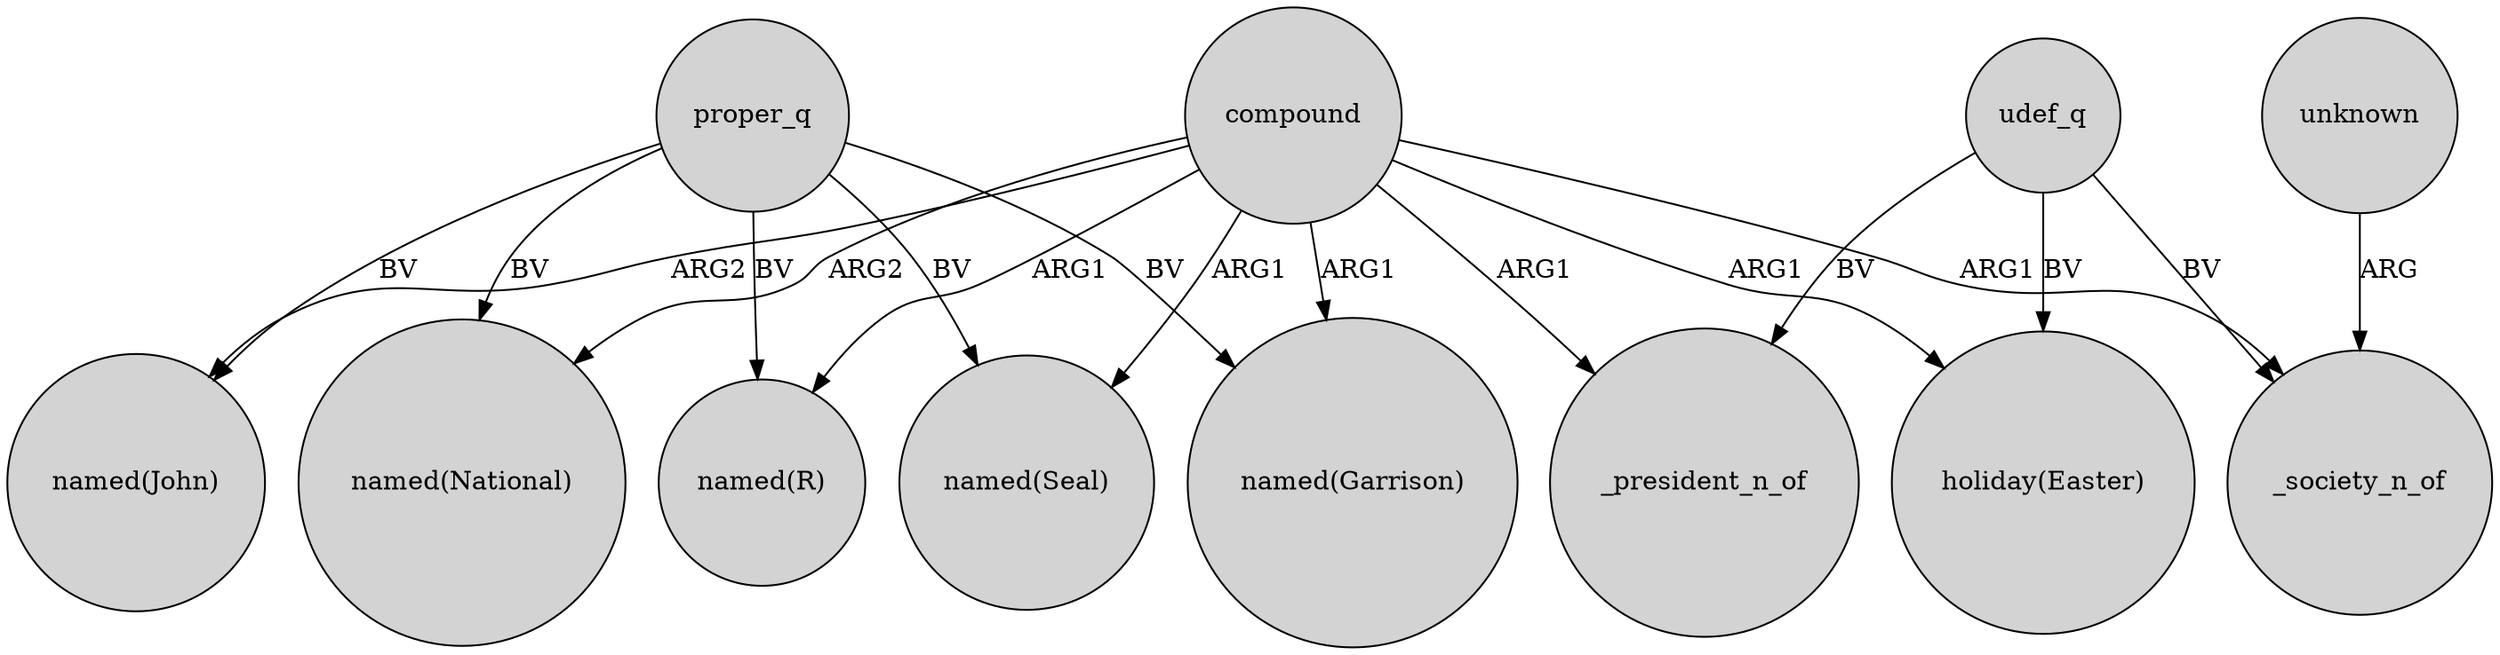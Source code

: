 digraph {
	node [shape=circle style=filled]
	compound -> "named(Garrison)" [label=ARG1]
	compound -> "named(John)" [label=ARG2]
	compound -> "holiday(Easter)" [label=ARG1]
	compound -> _society_n_of [label=ARG1]
	compound -> "named(R)" [label=ARG1]
	unknown -> _society_n_of [label=ARG]
	proper_q -> "named(R)" [label=BV]
	compound -> _president_n_of [label=ARG1]
	udef_q -> _president_n_of [label=BV]
	compound -> "named(Seal)" [label=ARG1]
	udef_q -> "holiday(Easter)" [label=BV]
	proper_q -> "named(National)" [label=BV]
	proper_q -> "named(Seal)" [label=BV]
	proper_q -> "named(Garrison)" [label=BV]
	proper_q -> "named(John)" [label=BV]
	compound -> "named(National)" [label=ARG2]
	udef_q -> _society_n_of [label=BV]
}
